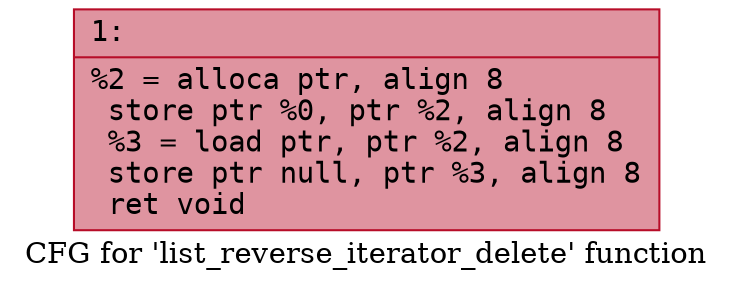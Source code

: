 digraph "CFG for 'list_reverse_iterator_delete' function" {
	label="CFG for 'list_reverse_iterator_delete' function";

	Node0x60000202cc30 [shape=record,color="#b70d28ff", style=filled, fillcolor="#b70d2870" fontname="Courier",label="{1:\l|  %2 = alloca ptr, align 8\l  store ptr %0, ptr %2, align 8\l  %3 = load ptr, ptr %2, align 8\l  store ptr null, ptr %3, align 8\l  ret void\l}"];
}
